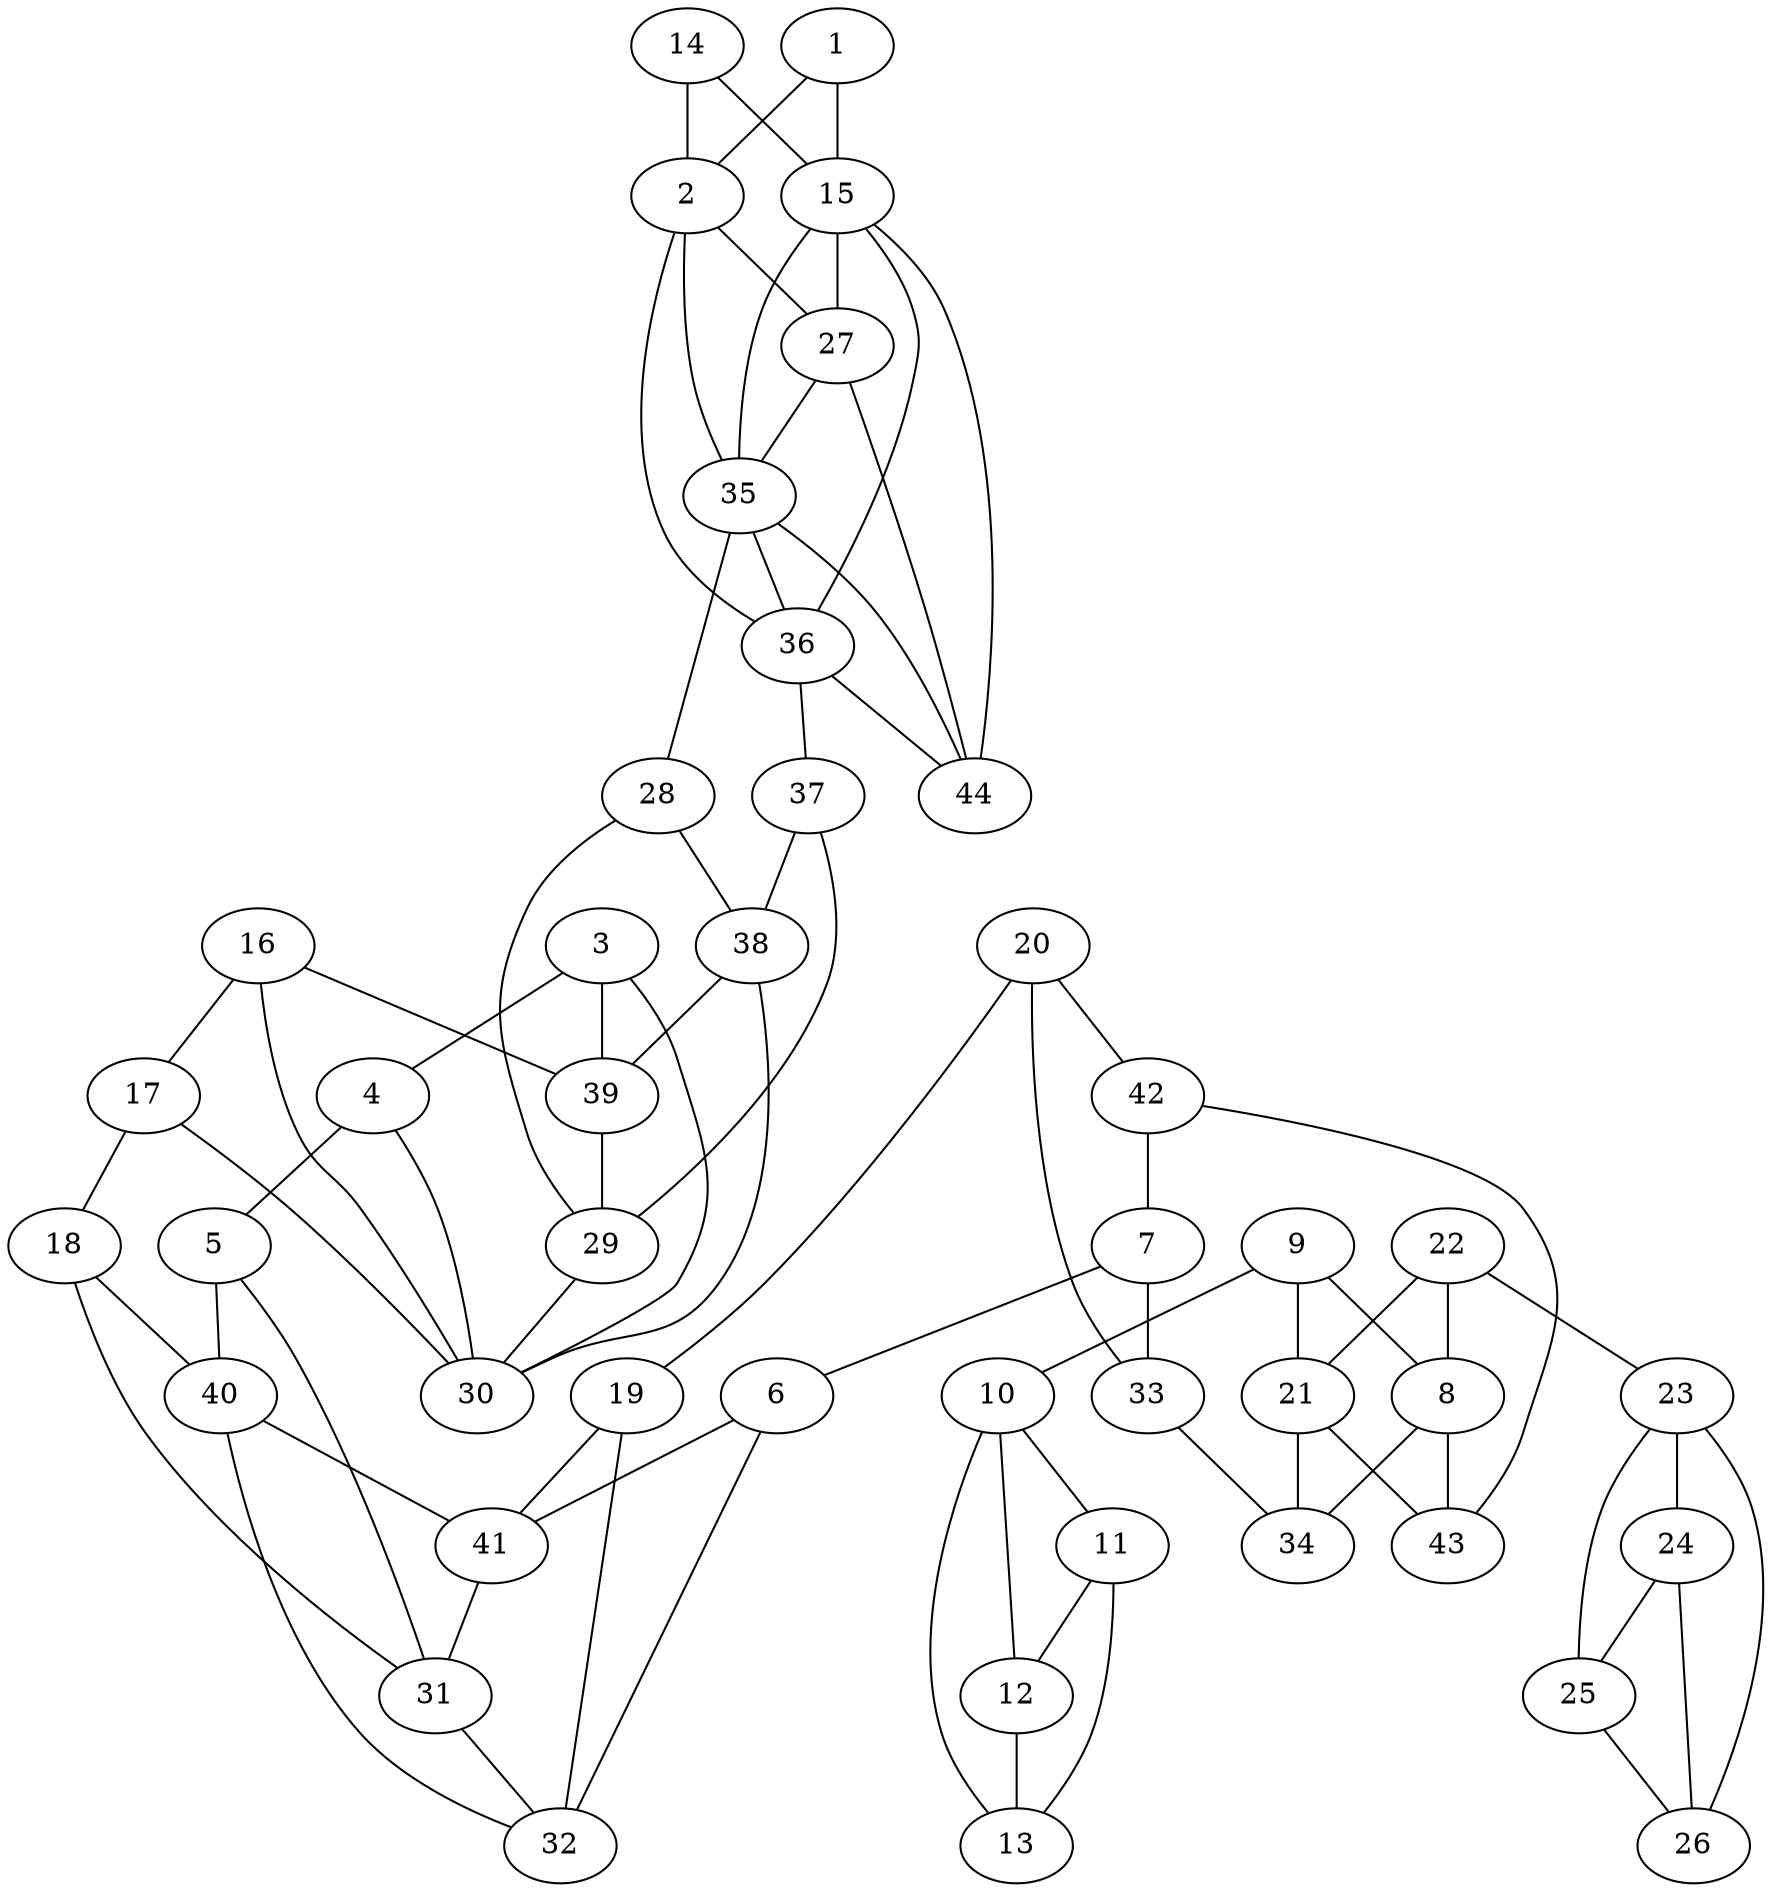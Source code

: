 graph pdb8cat {
	1	 [aaLength=11,
		sequence=DQMKHWKEQRA,
		type=0];
	2	 [aaLength=15,
		sequence=DVVFTDEMAHFDRER,
		type=0];
	1 -- 2	 [distance0="48.99459",
		frequency=1,
		type0=1];
	15	 [aaLength=15,
		sequence=DVVFTDEMAHFDRER,
		type=0];
	1 -- 15	 [distance0="60.29085",
		frequency=1,
		type0=3];
	27	 [aaLength=11,
		sequence=KGAGAFGYFEV,
		type=1];
	2 -- 27	 [distance0="29.12947",
		distance1="8.0",
		frequency=2,
		type0=1,
		type1=4];
	35	 [aaLength=11,
		sequence=KGAGAFGYFEV,
		type=1];
	2 -- 35	 [distance0="29.12947",
		frequency=1,
		type0=2];
	36	 [aaLength=11,
		sequence=KGAGAFGYFEV,
		type=1];
	2 -- 36	 [distance0="29.12947",
		frequency=1,
		type0=3];
	3	 [aaLength=13,
		sequence=DALLFPSFIHSQK,
		type=0];
	4	 [aaLength=12,
		sequence=DPDMVWDFWSLR,
		type=0];
	3 -- 4	 [distance0="21.20486",
		distance1="8.0",
		frequency=2,
		type0=1,
		type1=4];
	30	 [aaLength=7,
		sequence=WDLVGNN,
		type=1];
	3 -- 30	 [distance0="24.6024",
		frequency=1,
		type0=2];
	39	 [aaLength=7,
		sequence=WDLVGNN,
		type=1];
	3 -- 39	 [distance0="24.6024",
		frequency=1,
		type0=3];
	5	 [aaLength=12,
		sequence=PESLHQVSFLFS,
		type=0];
	4 -- 5	 [distance0="18.36456",
		distance1="0.0",
		frequency=2,
		type0=1,
		type1=5];
	4 -- 30	 [distance0="41.61349",
		frequency=1,
		type0=3];
	31	 [aaLength=11,
		sequence=GYGSHTFKLVN,
		type=1];
	5 -- 31	 [distance0="34.31517",
		distance1="12.0",
		frequency=2,
		type0=2,
		type1=4];
	40	 [aaLength=11,
		sequence=GYGSHTFKLVN,
		type=1];
	5 -- 40	 [distance0="34.31517",
		frequency=1,
		type0=3];
	6	 [aaLength=12,
		sequence=SVEDAARLAHED,
		type=0];
	32	 [aaLength=14,
		sequence=GEAVYCKFHYKTDQ,
		type=1];
	6 -- 32	 [distance0="19.70922",
		frequency=1,
		type0=2];
	41	 [aaLength=14,
		sequence=GEAVYCKFHYKTDQ,
		type=1];
	6 -- 41	 [distance0="19.70922",
		frequency=1,
		type0=3];
	7	 [aaLength=15,
		sequence=DYGLRDLFNAIATGN,
		type=0];
	7 -- 6	 [distance0="22.22035",
		frequency=1,
		type0=1];
	33	 [aaLength=10,
		sequence=PSWTLYIQVM,
		type=1];
	7 -- 33	 [distance0="25.26332",
		distance1="1.0",
		frequency=2,
		type0=2,
		type1=4];
	8	 [aaLength=7,
		sequence=NYFAEVE,
		type=0];
	34	 [aaLength=5,
		sequence=GKLVL,
		type=1];
	8 -- 34	 [distance0="18.04107",
		frequency=1,
		type0=1];
	43	 [aaLength=5,
		sequence=GKLVL,
		type=1];
	8 -- 43	 [distance0="18.04107",
		frequency=1,
		type0=2];
	9	 [aaLength=20,
		sequence=DKMLQGRLFAYPDTHRHRLG,
		type=0];
	9 -- 8	 [distance0="32.47023",
		frequency=1,
		type0=1];
	10	 [aaLength=11,
		sequence=DNVTQVRTFYL,
		type=0];
	9 -- 10	 [distance0="70.0",
		frequency=1,
		type0=4];
	21	 [aaLength=7,
		sequence=NYFAEVE,
		type=0];
	9 -- 21	 [distance0="33.80964",
		frequency=1,
		type0=2];
	11	 [aaLength=17,
		sequence=NEEQRKRLCENIAGHLK,
		type=0];
	10 -- 11	 [distance0="17.58266",
		distance1="3.0",
		frequency=2,
		type0=1,
		type1=4];
	13	 [aaLength=16,
		sequence=HPEYGSRIQALLDKYN,
		type=0];
	10 -- 13	 [distance0="49.53445",
		frequency=1,
		type0=3];
	12	 [aaLength=14,
		sequence=QLFIQKKAVKNFSD,
		type=0];
	10 -- 12	 [distance0="37.27478",
		frequency=1,
		type0=2];
	11 -- 12	 [distance0="22.98525",
		distance1="2.0",
		frequency=2,
		type0=2,
		type1=4];
	12 -- 13	 [distance0="16.69354",
		distance1="1.0",
		frequency=2,
		type0=1,
		type1=4];
	13 -- 11	 [distance0="34.46032",
		frequency=1,
		type0=2];
	14	 [aaLength=11,
		sequence=DQMKHWKEQRA,
		type=0];
	14 -- 2	 [distance0="60.27912",
		frequency=1,
		type0=3];
	14 -- 15	 [distance0="48.97291",
		distance1="33.0",
		frequency=2,
		type0=1,
		type1=4];
	15 -- 27	 [distance0="29.06789",
		frequency=1,
		type0=1];
	15 -- 35	 [distance0="29.06789",
		frequency=1,
		type0=2];
	15 -- 36	 [distance0="29.06789",
		frequency=1,
		type0=3];
	44	 [aaLength=11,
		sequence=KGAGAFGYFEV,
		type=1];
	15 -- 44	 [distance0="8.0",
		frequency=1,
		type0=4];
	16	 [aaLength=13,
		sequence=DALLFPSFIHSQK,
		type=0];
	17	 [aaLength=12,
		sequence=DPDMVWDFWSLR,
		type=0];
	16 -- 17	 [distance0="21.20086",
		distance1="8.0",
		frequency=2,
		type0=1,
		type1=4];
	16 -- 30	 [distance0="24.5915",
		frequency=1,
		type0=2];
	16 -- 39	 [distance0="24.5915",
		frequency=1,
		type0=3];
	18	 [aaLength=12,
		sequence=PESLHQVSFLFS,
		type=0];
	17 -- 18	 [distance0="18.21666",
		distance1="0.0",
		frequency=2,
		type0=1,
		type1=5];
	17 -- 30	 [distance0="41.67623",
		frequency=1,
		type0=3];
	18 -- 31	 [distance0="34.41483",
		frequency=1,
		type0=2];
	18 -- 40	 [distance0="34.41483",
		distance1="12.0",
		frequency=2,
		type0=3,
		type1=4];
	19	 [aaLength=12,
		sequence=SVEDAARLAHED,
		type=0];
	19 -- 32	 [distance0="19.68045",
		frequency=1,
		type0=2];
	19 -- 41	 [distance0="19.68045",
		frequency=1,
		type0=3];
	20	 [aaLength=15,
		sequence=DYGLRDLFNAIATGN,
		type=0];
	20 -- 19	 [distance0="22.35481",
		frequency=1,
		type0=1];
	20 -- 33	 [distance0="25.283",
		frequency=1,
		type0=2];
	42	 [aaLength=10,
		sequence=PSWTLYIQVM,
		type=1];
	20 -- 42	 [distance0="25.283",
		distance1="1.0",
		frequency=2,
		type0=3,
		type1=4];
	21 -- 34	 [distance0="18.01617",
		frequency=1,
		type0=1];
	21 -- 43	 [distance0="18.01617",
		frequency=1,
		type0=2];
	22	 [aaLength=20,
		sequence=DKMLQGRLFAYPDTHRHRLG,
		type=0];
	22 -- 8	 [distance0="33.88161",
		frequency=1,
		type0=2];
	22 -- 21	 [distance0="32.24163",
		frequency=1,
		type0=1];
	23	 [aaLength=11,
		sequence=DNVTQVRTFYL,
		type=0];
	22 -- 23	 [distance0="70.0",
		frequency=1,
		type0=4];
	24	 [aaLength=17,
		sequence=NEEQRKRLCENIAGHLK,
		type=0];
	23 -- 24	 [distance0="17.52993",
		distance1="3.0",
		frequency=2,
		type0=1,
		type1=4];
	25	 [aaLength=14,
		sequence=QLFIQKKAVKNFSD,
		type=0];
	23 -- 25	 [distance0="37.31817",
		frequency=1,
		type0=2];
	26	 [aaLength=16,
		sequence=HPEYGSRIQALLDKYN,
		type=0];
	23 -- 26	 [distance0="49.57286",
		frequency=1,
		type0=3];
	24 -- 25	 [distance0="22.99475",
		distance1="2.0",
		frequency=2,
		type0=2,
		type1=4];
	25 -- 26	 [distance0="16.6373",
		distance1="1.0",
		frequency=2,
		type0=1,
		type1=4];
	26 -- 24	 [distance0="34.48382",
		frequency=1,
		type0=2];
	27 -- 35	 [distance0="0.0",
		distance1="0.0",
		frequency=2,
		type0=1,
		type1=5];
	28	 [aaLength=11,
		sequence=KRTPIAVRFST,
		type=1];
	29	 [aaLength=7,
		sequence=RGFAVKF,
		type=1];
	28 -- 29	 [distance0="25.0",
		distance1="14.0",
		frequency=2,
		type0=2,
		type1=4];
	38	 [aaLength=7,
		sequence=RGFAVKF,
		type=1];
	28 -- 38	 [distance0="25.0",
		frequency=1,
		type0=3];
	29 -- 30	 [distance0="13.0",
		distance1="6.0",
		frequency=2,
		type0=2,
		type1=4];
	31 -- 32	 [distance0="13.0",
		distance1="2.0",
		frequency=2,
		type0=2,
		type1=4];
	33 -- 34	 [distance0="29.0",
		frequency=1,
		type0=4];
	35 -- 28	 [distance0="17.0",
		frequency=1,
		type0=4];
	35 -- 36	 [distance0="0.0",
		frequency=1,
		type0=2];
	37	 [aaLength=11,
		sequence=KRTPIAVRFST,
		type=1];
	36 -- 37	 [distance0="17.0",
		frequency=1,
		type0=4];
	36 -- 44	 [distance0="0.0",
		frequency=1,
		type0=3];
	37 -- 29	 [distance0="25.0",
		frequency=1,
		type0=2];
	37 -- 38	 [distance0="25.0",
		distance1="14.0",
		frequency=2,
		type0=3,
		type1=4];
	38 -- 30	 [distance0="13.0",
		frequency=1,
		type0=2];
	38 -- 39	 [distance0="13.0",
		distance1="6.0",
		frequency=2,
		type0=3,
		type1=4];
	39 -- 29	 [distance0="13.0",
		frequency=1,
		type0=2];
	40 -- 32	 [distance0="13.0",
		frequency=1,
		type0=2];
	40 -- 41	 [distance0="13.0",
		distance1="2.0",
		frequency=2,
		type0=3,
		type1=4];
	41 -- 31	 [distance0="13.0",
		frequency=1,
		type0=2];
	42 -- 7	 [distance0="25.26332",
		frequency=1,
		type0=2];
	42 -- 43	 [distance0="29.0",
		frequency=1,
		type0=4];
	44 -- 27	 [distance0="0.0",
		frequency=1,
		type0=1];
	44 -- 35	 [distance0="0.0",
		frequency=1,
		type0=2];
}
